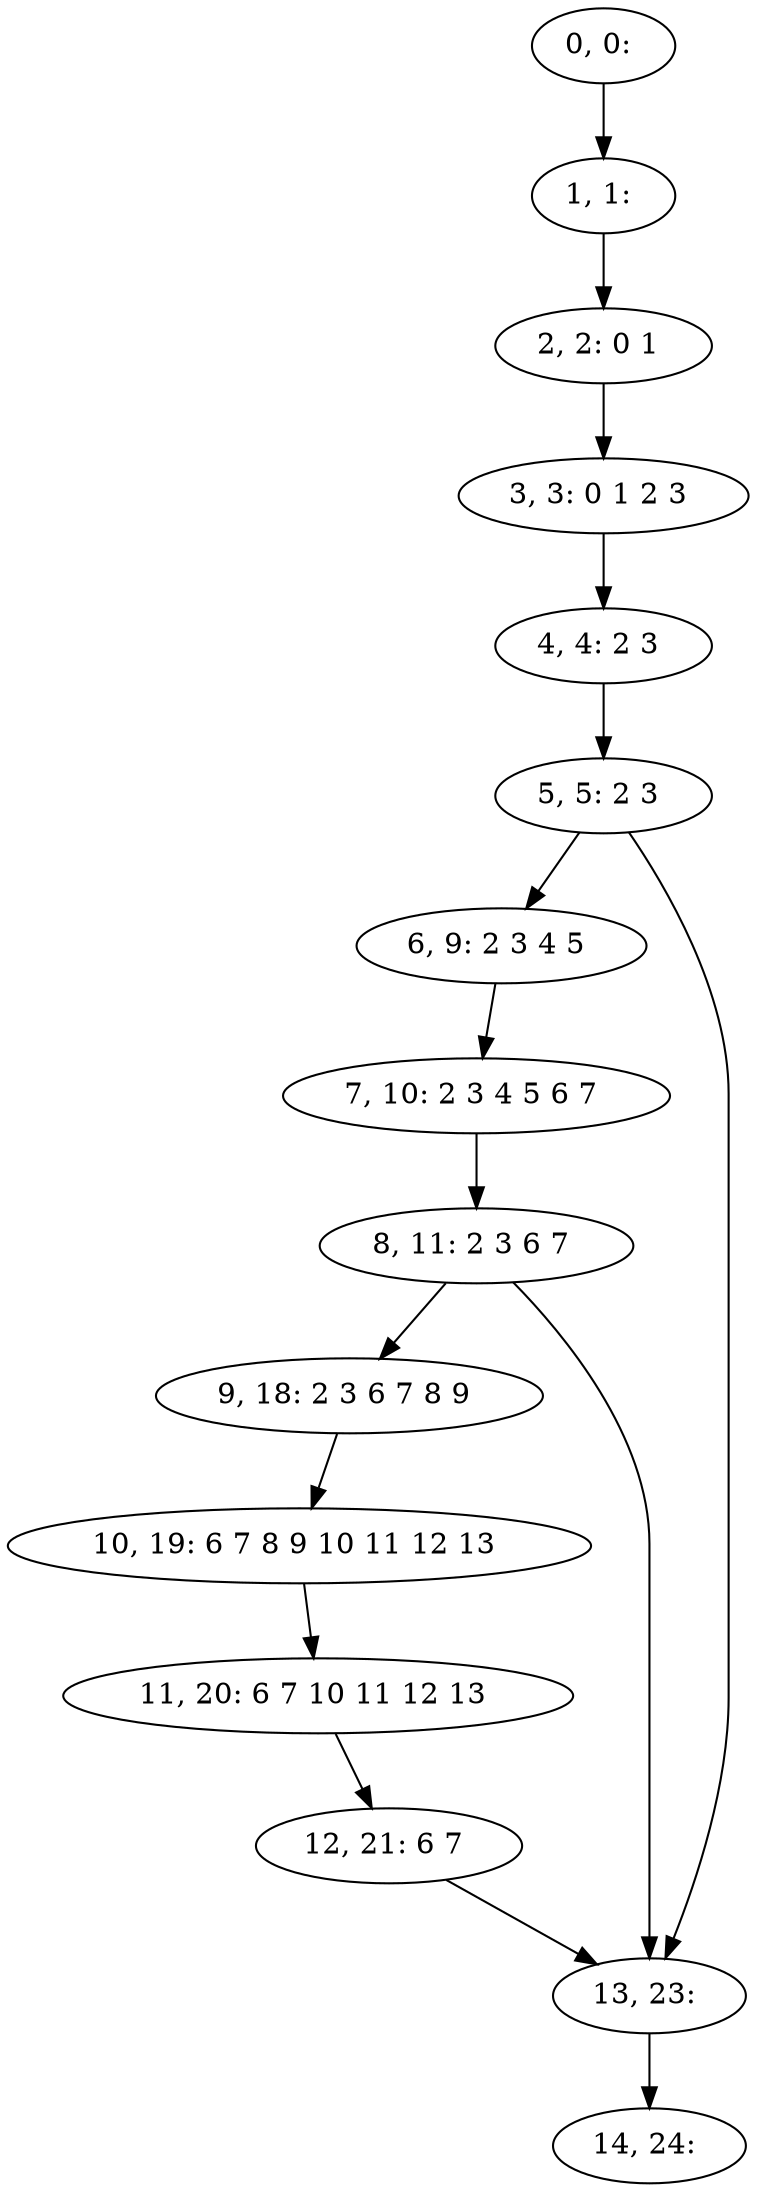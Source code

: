 digraph G {
0[label="0, 0: "];
1[label="1, 1: "];
2[label="2, 2: 0 1 "];
3[label="3, 3: 0 1 2 3 "];
4[label="4, 4: 2 3 "];
5[label="5, 5: 2 3 "];
6[label="6, 9: 2 3 4 5 "];
7[label="7, 10: 2 3 4 5 6 7 "];
8[label="8, 11: 2 3 6 7 "];
9[label="9, 18: 2 3 6 7 8 9 "];
10[label="10, 19: 6 7 8 9 10 11 12 13 "];
11[label="11, 20: 6 7 10 11 12 13 "];
12[label="12, 21: 6 7 "];
13[label="13, 23: "];
14[label="14, 24: "];
0->1 ;
1->2 ;
2->3 ;
3->4 ;
4->5 ;
5->6 ;
5->13 ;
6->7 ;
7->8 ;
8->9 ;
8->13 ;
9->10 ;
10->11 ;
11->12 ;
12->13 ;
13->14 ;
}
